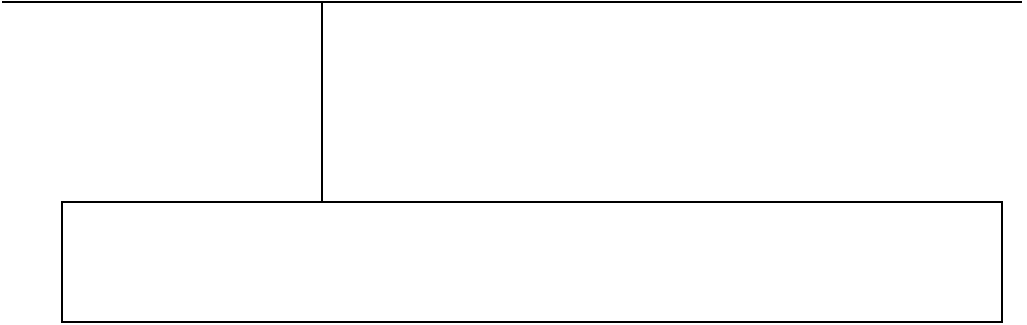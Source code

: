<mxfile version="20.7.4" type="github">
  <diagram id="F_Wg_348Z7pI5Ls8vqKB" name="페이지-1">
    <mxGraphModel dx="792" dy="567" grid="1" gridSize="10" guides="1" tooltips="1" connect="1" arrows="1" fold="1" page="1" pageScale="1" pageWidth="827" pageHeight="1169" math="0" shadow="0">
      <root>
        <mxCell id="0" />
        <mxCell id="1" parent="0" />
        <mxCell id="azO-5LmK_GfC1Hic3zDk-1" value="" style="endArrow=none;html=1;rounded=0;" edge="1" parent="1">
          <mxGeometry width="50" height="50" relative="1" as="geometry">
            <mxPoint x="180" y="220" as="sourcePoint" />
            <mxPoint x="690" y="220" as="targetPoint" />
          </mxGeometry>
        </mxCell>
        <mxCell id="azO-5LmK_GfC1Hic3zDk-2" value="" style="endArrow=none;html=1;rounded=0;" edge="1" parent="1">
          <mxGeometry width="50" height="50" relative="1" as="geometry">
            <mxPoint x="340" y="320" as="sourcePoint" />
            <mxPoint x="340" y="220" as="targetPoint" />
          </mxGeometry>
        </mxCell>
        <mxCell id="azO-5LmK_GfC1Hic3zDk-3" value="" style="rounded=0;whiteSpace=wrap;html=1;" vertex="1" parent="1">
          <mxGeometry x="210" y="320" width="470" height="60" as="geometry" />
        </mxCell>
      </root>
    </mxGraphModel>
  </diagram>
</mxfile>

